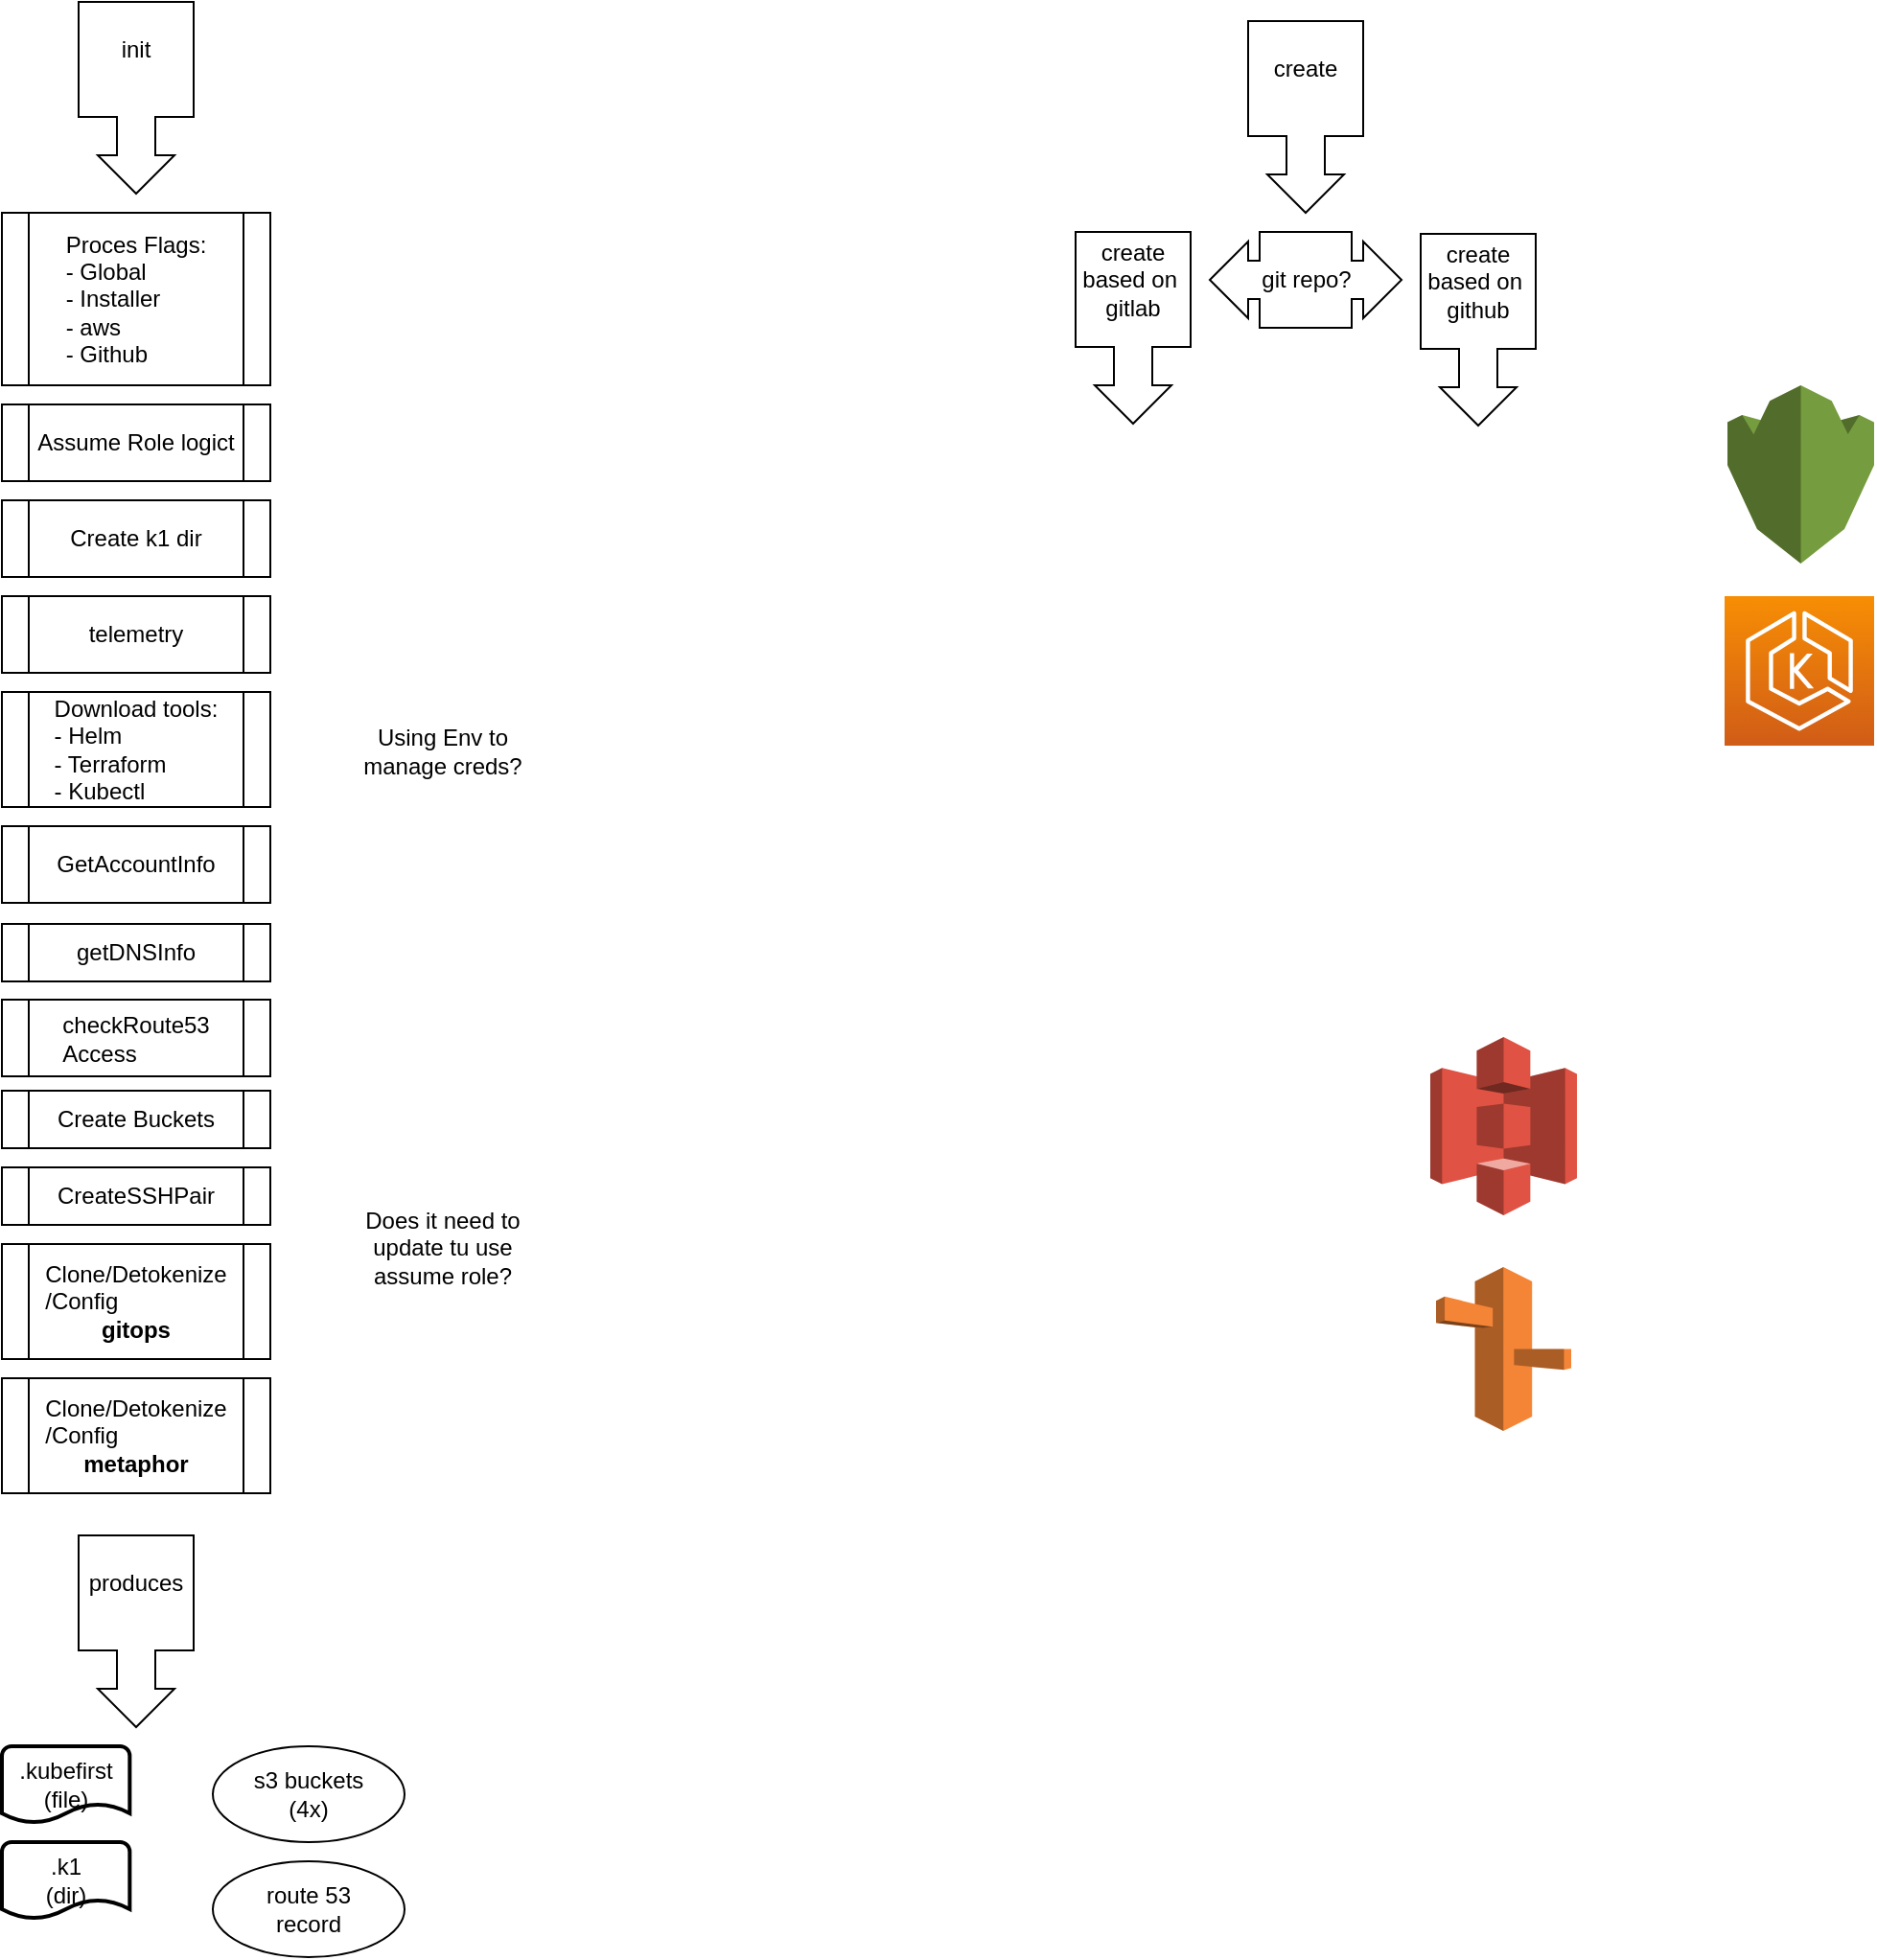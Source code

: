 <mxfile version="20.0.4" type="github">
  <diagram id="J2gj59TK-olQQGAqNqcI" name="Page-1">
    <mxGraphModel dx="612" dy="1186" grid="1" gridSize="10" guides="1" tooltips="1" connect="1" arrows="1" fold="1" page="1" pageScale="1" pageWidth="850" pageHeight="1100" math="0" shadow="0">
      <root>
        <mxCell id="0" />
        <mxCell id="1" parent="0" />
        <mxCell id="HM0n50zEbftXf4BCmgGs-4" value="" style="html=1;shadow=0;dashed=0;align=center;verticalAlign=middle;shape=mxgraph.arrows2.calloutArrow;dy=10;dx=20;notch=60;arrowHead=10;rotation=90;" parent="1" vertex="1">
          <mxGeometry x="40" y="50" width="100" height="60" as="geometry" />
        </mxCell>
        <mxCell id="HM0n50zEbftXf4BCmgGs-5" value="init" style="text;html=1;strokeColor=none;fillColor=none;align=center;verticalAlign=middle;whiteSpace=wrap;rounded=0;" parent="1" vertex="1">
          <mxGeometry x="60" y="40" width="60" height="30" as="geometry" />
        </mxCell>
        <mxCell id="HM0n50zEbftXf4BCmgGs-7" value=".kubefirst&lt;br&gt;(file)" style="strokeWidth=2;html=1;shape=mxgraph.flowchart.document2;whiteSpace=wrap;size=0.25;" parent="1" vertex="1">
          <mxGeometry x="20" y="940" width="66.67" height="40" as="geometry" />
        </mxCell>
        <mxCell id="HM0n50zEbftXf4BCmgGs-8" value=".k1&lt;br&gt;(dir)" style="strokeWidth=2;html=1;shape=mxgraph.flowchart.document2;whiteSpace=wrap;size=0.25;" parent="1" vertex="1">
          <mxGeometry x="20" y="990" width="66.67" height="40" as="geometry" />
        </mxCell>
        <mxCell id="Tw4C9E_s_eTnJNMB4j2x-2" value="" style="html=1;shadow=0;dashed=0;align=center;verticalAlign=middle;shape=mxgraph.arrows2.calloutArrow;dy=10;dx=20;notch=60;arrowHead=10;rotation=90;" parent="1" vertex="1">
          <mxGeometry x="650" y="60" width="100" height="60" as="geometry" />
        </mxCell>
        <mxCell id="Tw4C9E_s_eTnJNMB4j2x-3" value="create" style="text;html=1;strokeColor=none;fillColor=none;align=center;verticalAlign=middle;whiteSpace=wrap;rounded=0;" parent="1" vertex="1">
          <mxGeometry x="670" y="50" width="60" height="30" as="geometry" />
        </mxCell>
        <mxCell id="Tw4C9E_s_eTnJNMB4j2x-4" value="git repo?" style="html=1;shadow=0;dashed=0;align=center;verticalAlign=middle;shape=mxgraph.arrows2.calloutDoubleArrow;dy=10;dx=20;notch=24;arrowHead=10;" parent="1" vertex="1">
          <mxGeometry x="650" y="150" width="100" height="50" as="geometry" />
        </mxCell>
        <mxCell id="Tw4C9E_s_eTnJNMB4j2x-5" value="" style="html=1;shadow=0;dashed=0;align=center;verticalAlign=middle;shape=mxgraph.arrows2.calloutArrow;dy=10;dx=20;notch=60;arrowHead=10;rotation=90;" parent="1" vertex="1">
          <mxGeometry x="560" y="170" width="100" height="60" as="geometry" />
        </mxCell>
        <mxCell id="Tw4C9E_s_eTnJNMB4j2x-6" value="create based on&amp;nbsp;&lt;br&gt;gitlab" style="text;html=1;strokeColor=none;fillColor=none;align=center;verticalAlign=middle;whiteSpace=wrap;rounded=0;" parent="1" vertex="1">
          <mxGeometry x="580" y="160" width="60" height="30" as="geometry" />
        </mxCell>
        <mxCell id="Tw4C9E_s_eTnJNMB4j2x-9" value="" style="html=1;shadow=0;dashed=0;align=center;verticalAlign=middle;shape=mxgraph.arrows2.calloutArrow;dy=10;dx=20;notch=60;arrowHead=10;rotation=90;" parent="1" vertex="1">
          <mxGeometry x="740" y="171" width="100" height="60" as="geometry" />
        </mxCell>
        <mxCell id="Tw4C9E_s_eTnJNMB4j2x-10" value="create based on&amp;nbsp;&lt;br&gt;github" style="text;html=1;strokeColor=none;fillColor=none;align=center;verticalAlign=middle;whiteSpace=wrap;rounded=0;" parent="1" vertex="1">
          <mxGeometry x="760" y="161" width="60" height="30" as="geometry" />
        </mxCell>
        <mxCell id="SkFK2cyeuyImmtoLap9O-2" value="" style="outlineConnect=0;dashed=0;verticalLabelPosition=bottom;verticalAlign=top;align=center;html=1;shape=mxgraph.aws3.kms;fillColor=#759C3E;gradientColor=none;" vertex="1" parent="1">
          <mxGeometry x="920" y="230" width="76.5" height="93" as="geometry" />
        </mxCell>
        <mxCell id="SkFK2cyeuyImmtoLap9O-3" value="" style="sketch=0;points=[[0,0,0],[0.25,0,0],[0.5,0,0],[0.75,0,0],[1,0,0],[0,1,0],[0.25,1,0],[0.5,1,0],[0.75,1,0],[1,1,0],[0,0.25,0],[0,0.5,0],[0,0.75,0],[1,0.25,0],[1,0.5,0],[1,0.75,0]];outlineConnect=0;fontColor=#232F3E;gradientColor=#F78E04;gradientDirection=north;fillColor=#D05C17;strokeColor=#ffffff;dashed=0;verticalLabelPosition=bottom;verticalAlign=top;align=center;html=1;fontSize=12;fontStyle=0;aspect=fixed;shape=mxgraph.aws4.resourceIcon;resIcon=mxgraph.aws4.eks;" vertex="1" parent="1">
          <mxGeometry x="918.5" y="340" width="78" height="78" as="geometry" />
        </mxCell>
        <mxCell id="SkFK2cyeuyImmtoLap9O-4" value="" style="outlineConnect=0;dashed=0;verticalLabelPosition=bottom;verticalAlign=top;align=center;html=1;shape=mxgraph.aws3.s3;fillColor=#E05243;gradientColor=none;" vertex="1" parent="1">
          <mxGeometry x="765" y="570" width="76.5" height="93" as="geometry" />
        </mxCell>
        <mxCell id="SkFK2cyeuyImmtoLap9O-5" value="" style="outlineConnect=0;dashed=0;verticalLabelPosition=bottom;verticalAlign=top;align=center;html=1;shape=mxgraph.aws3.route_53;fillColor=#F58536;gradientColor=none;" vertex="1" parent="1">
          <mxGeometry x="768" y="690" width="70.5" height="85.5" as="geometry" />
        </mxCell>
        <mxCell id="SkFK2cyeuyImmtoLap9O-7" value="&lt;div style=&quot;text-align: left;&quot;&gt;&lt;span style=&quot;background-color: initial;&quot;&gt;Proces Flags:&lt;/span&gt;&lt;/div&gt;&lt;div style=&quot;text-align: left;&quot;&gt;&lt;span style=&quot;background-color: initial;&quot;&gt;- Global&lt;/span&gt;&lt;/div&gt;&lt;div style=&quot;text-align: left;&quot;&gt;&lt;span style=&quot;background-color: initial;&quot;&gt;- Installer&lt;/span&gt;&lt;/div&gt;&lt;div style=&quot;text-align: left;&quot;&gt;&lt;span style=&quot;background-color: initial;&quot;&gt;- aws&lt;/span&gt;&lt;/div&gt;&lt;div style=&quot;text-align: left;&quot;&gt;&lt;span style=&quot;background-color: initial;&quot;&gt;- Github&lt;/span&gt;&lt;/div&gt;" style="shape=process;whiteSpace=wrap;html=1;backgroundOutline=1;" vertex="1" parent="1">
          <mxGeometry x="20" y="140" width="140" height="90" as="geometry" />
        </mxCell>
        <mxCell id="SkFK2cyeuyImmtoLap9O-8" value="&lt;div style=&quot;text-align: left;&quot;&gt;Assume Role logict&lt;/div&gt;" style="shape=process;whiteSpace=wrap;html=1;backgroundOutline=1;" vertex="1" parent="1">
          <mxGeometry x="20" y="240" width="140" height="40" as="geometry" />
        </mxCell>
        <mxCell id="SkFK2cyeuyImmtoLap9O-9" value="Using Env to manage creds?" style="text;html=1;strokeColor=none;fillColor=none;align=center;verticalAlign=middle;whiteSpace=wrap;rounded=0;" vertex="1" parent="1">
          <mxGeometry x="200" y="400" width="100" height="42" as="geometry" />
        </mxCell>
        <mxCell id="SkFK2cyeuyImmtoLap9O-10" value="&lt;div style=&quot;text-align: left;&quot;&gt;Create k1 dir&lt;/div&gt;" style="shape=process;whiteSpace=wrap;html=1;backgroundOutline=1;" vertex="1" parent="1">
          <mxGeometry x="20" y="290" width="140" height="40" as="geometry" />
        </mxCell>
        <mxCell id="SkFK2cyeuyImmtoLap9O-11" value="&lt;div style=&quot;text-align: left;&quot;&gt;telemetry&lt;/div&gt;" style="shape=process;whiteSpace=wrap;html=1;backgroundOutline=1;" vertex="1" parent="1">
          <mxGeometry x="20" y="340" width="140" height="40" as="geometry" />
        </mxCell>
        <mxCell id="SkFK2cyeuyImmtoLap9O-12" value="&lt;div style=&quot;text-align: left;&quot;&gt;Download tools:&lt;/div&gt;&lt;div style=&quot;text-align: left;&quot;&gt;- Helm&lt;/div&gt;&lt;div style=&quot;text-align: left;&quot;&gt;- Terraform&lt;/div&gt;&lt;div style=&quot;text-align: left;&quot;&gt;- Kubectl&lt;/div&gt;" style="shape=process;whiteSpace=wrap;html=1;backgroundOutline=1;" vertex="1" parent="1">
          <mxGeometry x="20" y="390" width="140" height="60" as="geometry" />
        </mxCell>
        <mxCell id="SkFK2cyeuyImmtoLap9O-13" value="&lt;div style=&quot;text-align: left;&quot;&gt;GetAccountInfo&lt;/div&gt;" style="shape=process;whiteSpace=wrap;html=1;backgroundOutline=1;" vertex="1" parent="1">
          <mxGeometry x="20" y="460" width="140" height="40" as="geometry" />
        </mxCell>
        <mxCell id="SkFK2cyeuyImmtoLap9O-14" value="Does it need to update tu use assume role?" style="text;html=1;strokeColor=none;fillColor=none;align=center;verticalAlign=middle;whiteSpace=wrap;rounded=0;" vertex="1" parent="1">
          <mxGeometry x="200" y="659" width="100" height="42" as="geometry" />
        </mxCell>
        <mxCell id="SkFK2cyeuyImmtoLap9O-16" value="&lt;div style=&quot;text-align: left;&quot;&gt;getDNSInfo&lt;/div&gt;" style="shape=process;whiteSpace=wrap;html=1;backgroundOutline=1;" vertex="1" parent="1">
          <mxGeometry x="20" y="511" width="140" height="30" as="geometry" />
        </mxCell>
        <mxCell id="SkFK2cyeuyImmtoLap9O-17" value="&lt;div style=&quot;text-align: left;&quot;&gt;checkRoute53&lt;/div&gt;&lt;div style=&quot;text-align: left;&quot;&gt;Access&lt;/div&gt;" style="shape=process;whiteSpace=wrap;html=1;backgroundOutline=1;" vertex="1" parent="1">
          <mxGeometry x="20" y="550.5" width="140" height="40" as="geometry" />
        </mxCell>
        <mxCell id="SkFK2cyeuyImmtoLap9O-18" value="&lt;div style=&quot;text-align: left;&quot;&gt;Create Buckets&lt;/div&gt;" style="shape=process;whiteSpace=wrap;html=1;backgroundOutline=1;" vertex="1" parent="1">
          <mxGeometry x="20" y="598" width="140" height="30" as="geometry" />
        </mxCell>
        <mxCell id="SkFK2cyeuyImmtoLap9O-19" value="&lt;div style=&quot;text-align: left;&quot;&gt;CreateSSHPair&lt;/div&gt;" style="shape=process;whiteSpace=wrap;html=1;backgroundOutline=1;" vertex="1" parent="1">
          <mxGeometry x="20" y="638" width="140" height="30" as="geometry" />
        </mxCell>
        <mxCell id="SkFK2cyeuyImmtoLap9O-20" value="&lt;div style=&quot;text-align: left;&quot;&gt;Clone/Detokenize&lt;/div&gt;&lt;div style=&quot;text-align: left;&quot;&gt;/Config&lt;/div&gt;&lt;div style=&quot;&quot;&gt;&lt;b&gt;gitops&lt;/b&gt;&lt;/div&gt;" style="shape=process;whiteSpace=wrap;html=1;backgroundOutline=1;" vertex="1" parent="1">
          <mxGeometry x="20" y="678" width="140" height="60" as="geometry" />
        </mxCell>
        <mxCell id="SkFK2cyeuyImmtoLap9O-21" value="&lt;div style=&quot;text-align: left;&quot;&gt;Clone/Detokenize&lt;/div&gt;&lt;div style=&quot;text-align: left;&quot;&gt;/Config&lt;/div&gt;&lt;div style=&quot;&quot;&gt;&lt;b&gt;metaphor&lt;/b&gt;&lt;br&gt;&lt;/div&gt;" style="shape=process;whiteSpace=wrap;html=1;backgroundOutline=1;" vertex="1" parent="1">
          <mxGeometry x="20" y="748" width="140" height="60" as="geometry" />
        </mxCell>
        <mxCell id="SkFK2cyeuyImmtoLap9O-22" style="edgeStyle=orthogonalEdgeStyle;rounded=0;orthogonalLoop=1;jettySize=auto;html=1;exitX=0.5;exitY=1;exitDx=0;exitDy=0;" edge="1" parent="1" source="SkFK2cyeuyImmtoLap9O-8" target="SkFK2cyeuyImmtoLap9O-8">
          <mxGeometry relative="1" as="geometry" />
        </mxCell>
        <mxCell id="SkFK2cyeuyImmtoLap9O-25" value="" style="html=1;shadow=0;dashed=0;align=center;verticalAlign=middle;shape=mxgraph.arrows2.calloutArrow;dy=10;dx=20;notch=60;arrowHead=10;rotation=90;" vertex="1" parent="1">
          <mxGeometry x="40" y="850" width="100" height="60" as="geometry" />
        </mxCell>
        <mxCell id="SkFK2cyeuyImmtoLap9O-26" value="produces" style="text;html=1;strokeColor=none;fillColor=none;align=center;verticalAlign=middle;whiteSpace=wrap;rounded=0;" vertex="1" parent="1">
          <mxGeometry x="60" y="840" width="60" height="30" as="geometry" />
        </mxCell>
        <mxCell id="SkFK2cyeuyImmtoLap9O-28" value="s3 buckets&lt;br&gt;(4x)" style="ellipse;whiteSpace=wrap;html=1;" vertex="1" parent="1">
          <mxGeometry x="130" y="940" width="100" height="50" as="geometry" />
        </mxCell>
        <mxCell id="SkFK2cyeuyImmtoLap9O-29" value="route 53&lt;br&gt;record" style="ellipse;whiteSpace=wrap;html=1;" vertex="1" parent="1">
          <mxGeometry x="130" y="1000" width="100" height="50" as="geometry" />
        </mxCell>
      </root>
    </mxGraphModel>
  </diagram>
</mxfile>
